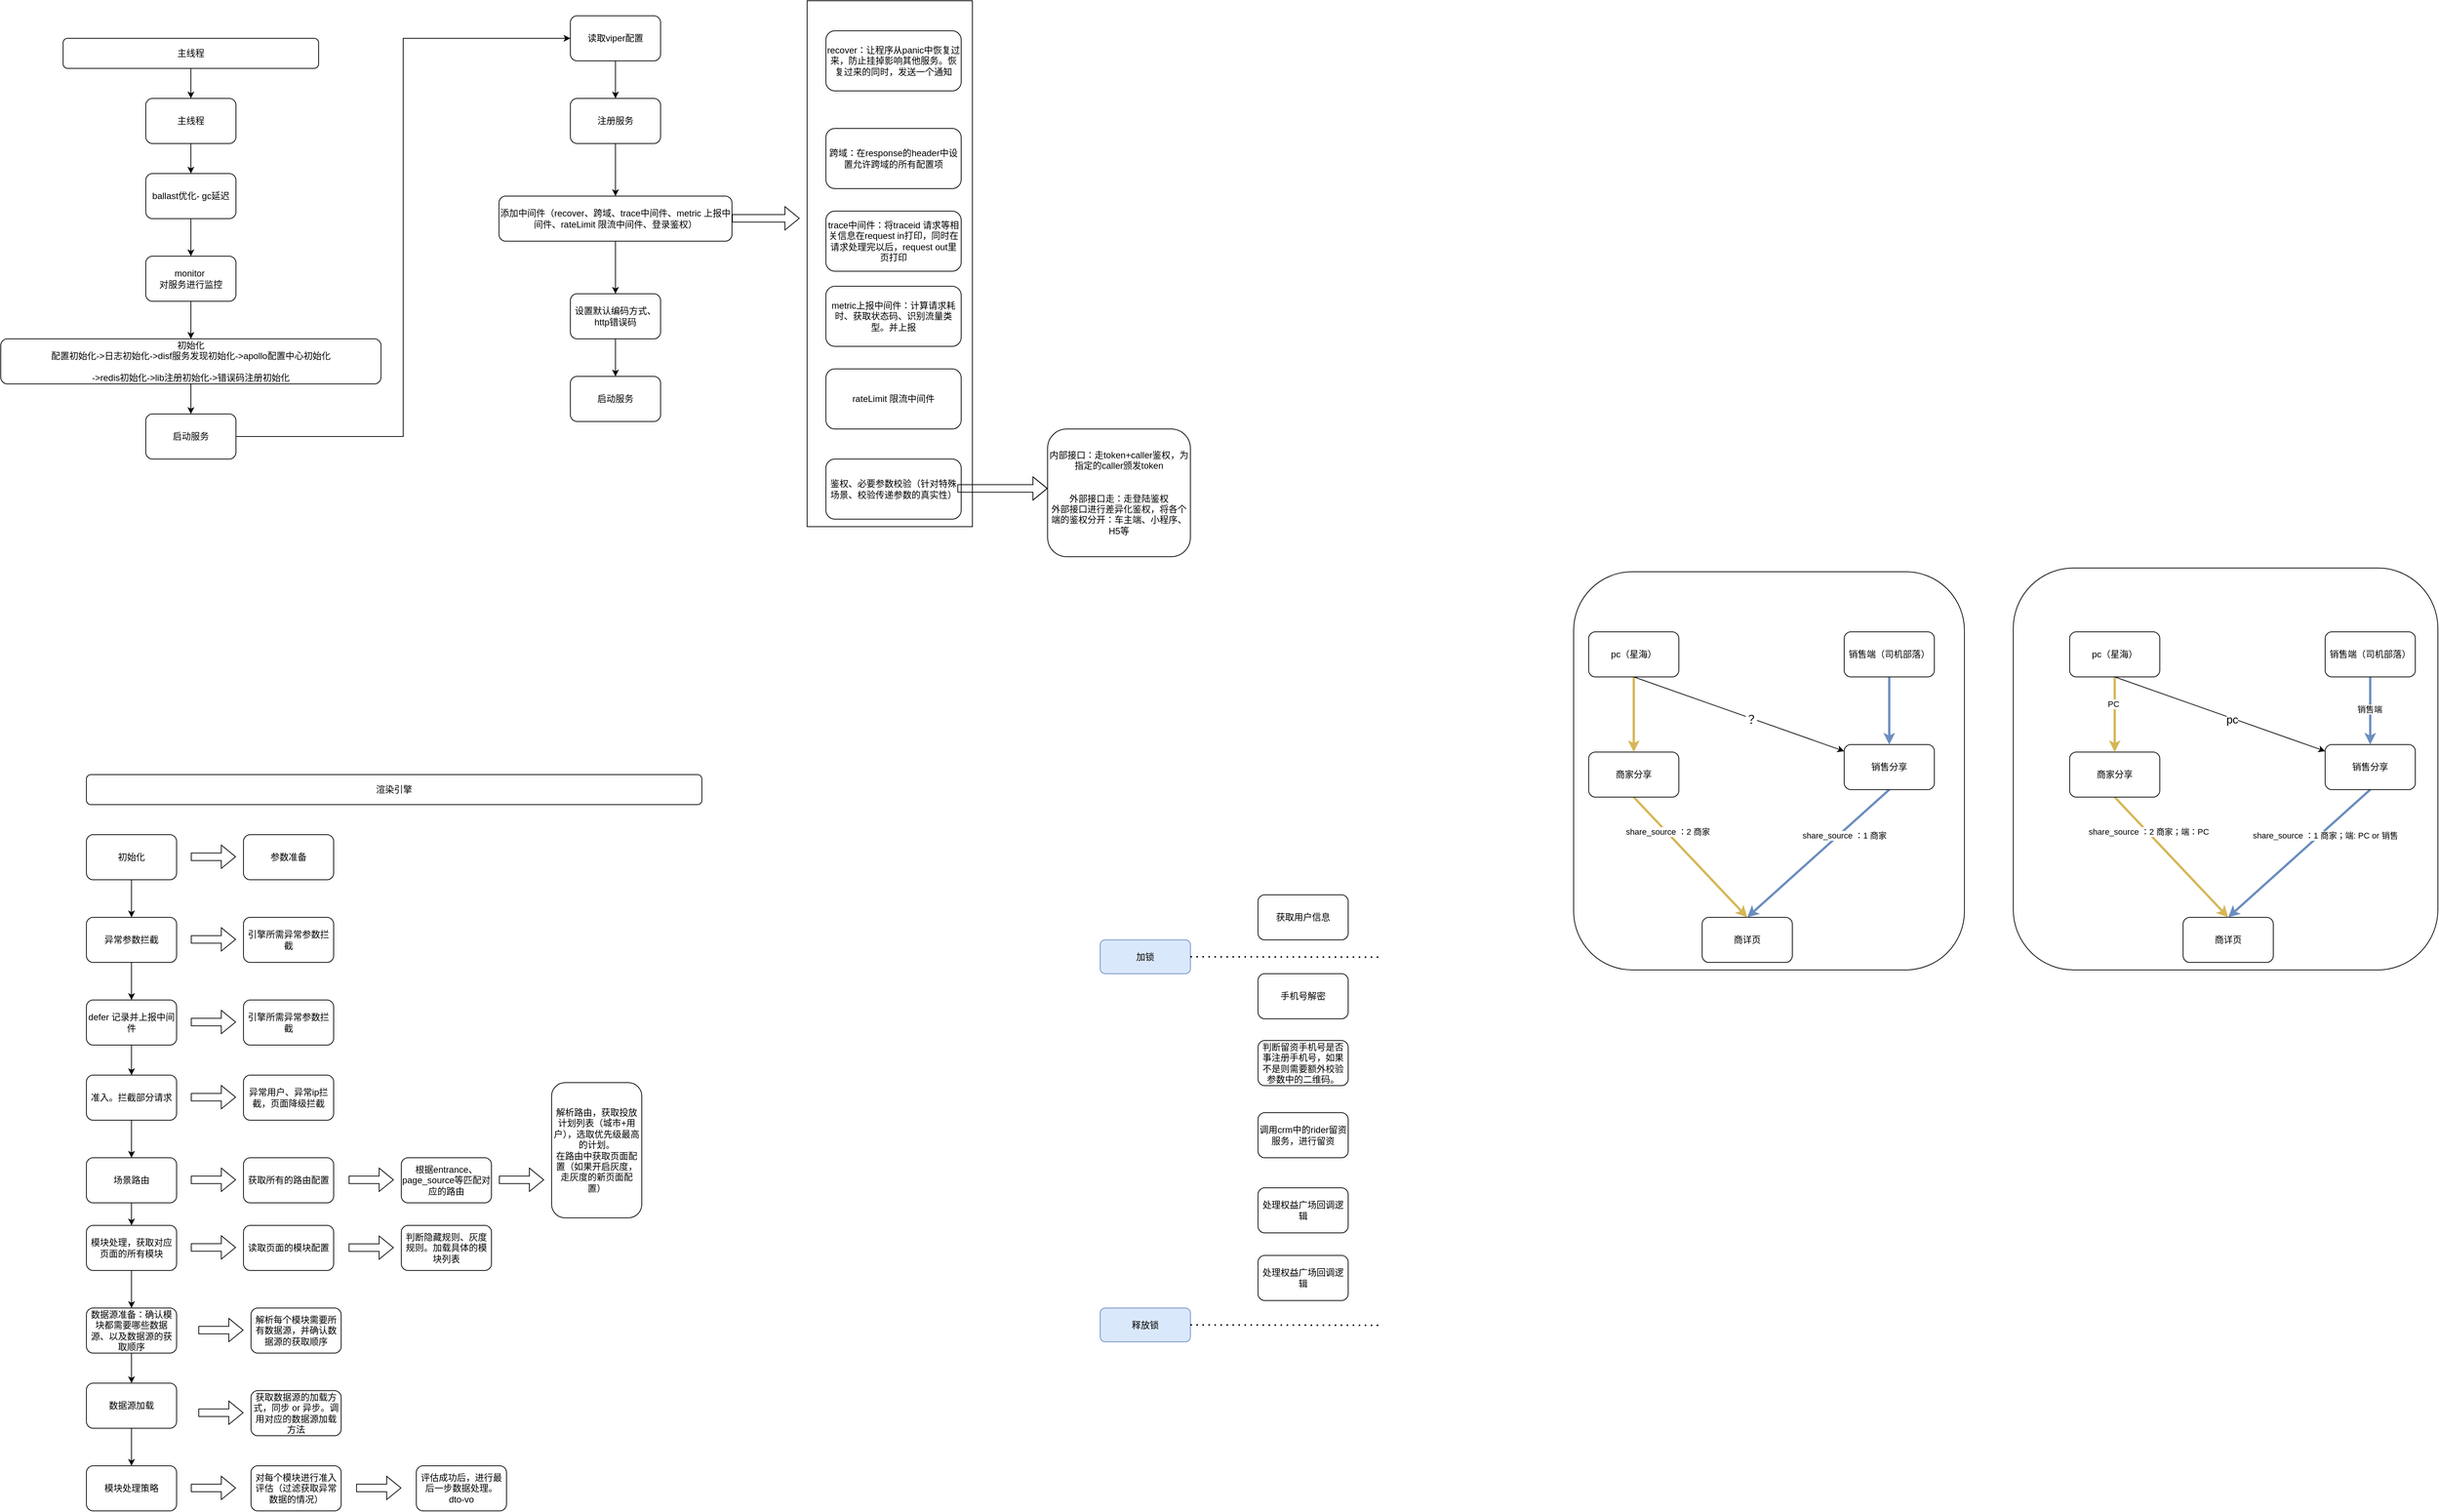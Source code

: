 <mxfile version="24.4.13" type="github">
  <diagram name="第 1 页" id="m2qNsplwGHYHztVNJcIK">
    <mxGraphModel dx="1140" dy="723" grid="1" gridSize="10" guides="1" tooltips="1" connect="1" arrows="1" fold="1" page="1" pageScale="1" pageWidth="827" pageHeight="1169" math="0" shadow="0">
      <root>
        <mxCell id="0" />
        <mxCell id="1" parent="0" />
        <mxCell id="RBHkO7N98Kv7FP020_PO-33" value="" style="rounded=1;whiteSpace=wrap;html=1;" vertex="1" parent="1">
          <mxGeometry x="2895" y="1065" width="565" height="535" as="geometry" />
        </mxCell>
        <mxCell id="RBHkO7N98Kv7FP020_PO-32" value="" style="rounded=1;whiteSpace=wrap;html=1;" vertex="1" parent="1">
          <mxGeometry x="2310" y="1070" width="520" height="530" as="geometry" />
        </mxCell>
        <mxCell id="95k89rPFp5nztIDtfaFW-7" value="" style="rounded=0;whiteSpace=wrap;html=1;" parent="1" vertex="1">
          <mxGeometry x="1290" y="310" width="220" height="700" as="geometry" />
        </mxCell>
        <mxCell id="81ZPTf6w29WsHrpijZJo-10" style="edgeStyle=orthogonalEdgeStyle;rounded=0;orthogonalLoop=1;jettySize=auto;html=1;exitX=0.5;exitY=1;exitDx=0;exitDy=0;" parent="1" source="81ZPTf6w29WsHrpijZJo-3" target="81ZPTf6w29WsHrpijZJo-5" edge="1">
          <mxGeometry relative="1" as="geometry" />
        </mxCell>
        <mxCell id="81ZPTf6w29WsHrpijZJo-3" value="主线程" style="rounded=1;whiteSpace=wrap;html=1;" parent="1" vertex="1">
          <mxGeometry x="300" y="360" width="340" height="40" as="geometry" />
        </mxCell>
        <mxCell id="81ZPTf6w29WsHrpijZJo-12" style="edgeStyle=orthogonalEdgeStyle;rounded=0;orthogonalLoop=1;jettySize=auto;html=1;exitX=0.5;exitY=1;exitDx=0;exitDy=0;entryX=0.5;entryY=0;entryDx=0;entryDy=0;" parent="1" source="81ZPTf6w29WsHrpijZJo-4" target="81ZPTf6w29WsHrpijZJo-7" edge="1">
          <mxGeometry relative="1" as="geometry" />
        </mxCell>
        <mxCell id="81ZPTf6w29WsHrpijZJo-4" value="ballast优化- gc延迟" style="rounded=1;whiteSpace=wrap;html=1;" parent="1" vertex="1">
          <mxGeometry x="410" y="540" width="120" height="60" as="geometry" />
        </mxCell>
        <mxCell id="81ZPTf6w29WsHrpijZJo-11" style="edgeStyle=orthogonalEdgeStyle;rounded=0;orthogonalLoop=1;jettySize=auto;html=1;exitX=0.5;exitY=1;exitDx=0;exitDy=0;entryX=0.5;entryY=0;entryDx=0;entryDy=0;" parent="1" source="81ZPTf6w29WsHrpijZJo-5" target="81ZPTf6w29WsHrpijZJo-4" edge="1">
          <mxGeometry relative="1" as="geometry" />
        </mxCell>
        <mxCell id="81ZPTf6w29WsHrpijZJo-5" value="主线程" style="rounded=1;whiteSpace=wrap;html=1;" parent="1" vertex="1">
          <mxGeometry x="410" y="440" width="120" height="60" as="geometry" />
        </mxCell>
        <mxCell id="81ZPTf6w29WsHrpijZJo-19" style="edgeStyle=orthogonalEdgeStyle;rounded=0;orthogonalLoop=1;jettySize=auto;html=1;exitX=0.5;exitY=1;exitDx=0;exitDy=0;" parent="1" source="81ZPTf6w29WsHrpijZJo-6" target="81ZPTf6w29WsHrpijZJo-15" edge="1">
          <mxGeometry relative="1" as="geometry" />
        </mxCell>
        <mxCell id="81ZPTf6w29WsHrpijZJo-6" value="读取viper配置" style="rounded=1;whiteSpace=wrap;html=1;" parent="1" vertex="1">
          <mxGeometry x="975" y="330" width="120" height="60" as="geometry" />
        </mxCell>
        <mxCell id="81ZPTf6w29WsHrpijZJo-13" style="edgeStyle=orthogonalEdgeStyle;rounded=0;orthogonalLoop=1;jettySize=auto;html=1;exitX=0.5;exitY=1;exitDx=0;exitDy=0;entryX=0.5;entryY=0;entryDx=0;entryDy=0;" parent="1" source="81ZPTf6w29WsHrpijZJo-7" target="81ZPTf6w29WsHrpijZJo-8" edge="1">
          <mxGeometry relative="1" as="geometry" />
        </mxCell>
        <mxCell id="81ZPTf6w29WsHrpijZJo-7" value="monitor&amp;nbsp;&lt;div&gt;对服务进行监控&lt;/div&gt;" style="rounded=1;whiteSpace=wrap;html=1;" parent="1" vertex="1">
          <mxGeometry x="410" y="650" width="120" height="60" as="geometry" />
        </mxCell>
        <mxCell id="81ZPTf6w29WsHrpijZJo-14" style="edgeStyle=orthogonalEdgeStyle;rounded=0;orthogonalLoop=1;jettySize=auto;html=1;exitX=0.5;exitY=1;exitDx=0;exitDy=0;" parent="1" source="81ZPTf6w29WsHrpijZJo-8" target="81ZPTf6w29WsHrpijZJo-9" edge="1">
          <mxGeometry relative="1" as="geometry" />
        </mxCell>
        <mxCell id="81ZPTf6w29WsHrpijZJo-8" value="初始化&lt;div&gt;&lt;div&gt;配置初始化-&amp;gt;日志初始化-&amp;gt;disf服务发现初始化-&amp;gt;apollo配置中心初始化&lt;/div&gt;&lt;div&gt;&amp;nbsp; &amp;nbsp;&amp;nbsp;&lt;/div&gt;&lt;div&gt;-&amp;gt;redis初始化-&amp;gt;lib注册初始化-&amp;gt;错误码注册初始化&lt;/div&gt;&lt;/div&gt;" style="rounded=1;whiteSpace=wrap;html=1;" parent="1" vertex="1">
          <mxGeometry x="217" y="760" width="506" height="60" as="geometry" />
        </mxCell>
        <mxCell id="81ZPTf6w29WsHrpijZJo-18" style="rounded=0;orthogonalLoop=1;jettySize=auto;html=1;exitX=1;exitY=0.5;exitDx=0;exitDy=0;entryX=0;entryY=0.5;entryDx=0;entryDy=0;edgeStyle=orthogonalEdgeStyle;" parent="1" source="81ZPTf6w29WsHrpijZJo-9" target="81ZPTf6w29WsHrpijZJo-6" edge="1">
          <mxGeometry relative="1" as="geometry" />
        </mxCell>
        <mxCell id="81ZPTf6w29WsHrpijZJo-9" value="启动服务" style="rounded=1;whiteSpace=wrap;html=1;" parent="1" vertex="1">
          <mxGeometry x="410" y="860" width="120" height="60" as="geometry" />
        </mxCell>
        <mxCell id="81ZPTf6w29WsHrpijZJo-20" style="edgeStyle=orthogonalEdgeStyle;rounded=0;orthogonalLoop=1;jettySize=auto;html=1;exitX=0.5;exitY=1;exitDx=0;exitDy=0;" parent="1" source="81ZPTf6w29WsHrpijZJo-15" target="81ZPTf6w29WsHrpijZJo-16" edge="1">
          <mxGeometry relative="1" as="geometry" />
        </mxCell>
        <mxCell id="81ZPTf6w29WsHrpijZJo-15" value="注册服务" style="rounded=1;whiteSpace=wrap;html=1;" parent="1" vertex="1">
          <mxGeometry x="975" y="440" width="120" height="60" as="geometry" />
        </mxCell>
        <mxCell id="81ZPTf6w29WsHrpijZJo-21" style="edgeStyle=orthogonalEdgeStyle;rounded=0;orthogonalLoop=1;jettySize=auto;html=1;exitX=0.5;exitY=1;exitDx=0;exitDy=0;entryX=0.5;entryY=0;entryDx=0;entryDy=0;" parent="1" source="81ZPTf6w29WsHrpijZJo-16" target="81ZPTf6w29WsHrpijZJo-17" edge="1">
          <mxGeometry relative="1" as="geometry" />
        </mxCell>
        <mxCell id="81ZPTf6w29WsHrpijZJo-16" value="添加中间件（recover、跨域、trace中间件、metric 上报中间件、rateLimit 限流中间件、登录鉴权）" style="rounded=1;whiteSpace=wrap;html=1;" parent="1" vertex="1">
          <mxGeometry x="880" y="570" width="310" height="60" as="geometry" />
        </mxCell>
        <mxCell id="gUGXTbBGe3uuQuenIkA3-2" style="edgeStyle=orthogonalEdgeStyle;rounded=0;orthogonalLoop=1;jettySize=auto;html=1;exitX=0.5;exitY=1;exitDx=0;exitDy=0;" parent="1" source="81ZPTf6w29WsHrpijZJo-17" target="gUGXTbBGe3uuQuenIkA3-1" edge="1">
          <mxGeometry relative="1" as="geometry" />
        </mxCell>
        <mxCell id="81ZPTf6w29WsHrpijZJo-17" value="设置默认编码方式、http错误码" style="rounded=1;whiteSpace=wrap;html=1;" parent="1" vertex="1">
          <mxGeometry x="975" y="700" width="120" height="60" as="geometry" />
        </mxCell>
        <mxCell id="gUGXTbBGe3uuQuenIkA3-1" value="启动服务" style="rounded=1;whiteSpace=wrap;html=1;" parent="1" vertex="1">
          <mxGeometry x="975" y="810" width="120" height="60" as="geometry" />
        </mxCell>
        <mxCell id="gUGXTbBGe3uuQuenIkA3-3" value="渲染引擎" style="rounded=1;whiteSpace=wrap;html=1;" parent="1" vertex="1">
          <mxGeometry x="331" y="1340" width="819" height="40" as="geometry" />
        </mxCell>
        <mxCell id="gUGXTbBGe3uuQuenIkA3-8" value="" style="shape=flexArrow;endArrow=classic;html=1;rounded=0;" parent="1" edge="1">
          <mxGeometry width="50" height="50" relative="1" as="geometry">
            <mxPoint x="1190" y="599.58" as="sourcePoint" />
            <mxPoint x="1280" y="599.58" as="targetPoint" />
          </mxGeometry>
        </mxCell>
        <mxCell id="gUGXTbBGe3uuQuenIkA3-9" value="recover：让程序从panic中恢复过来，防止挂掉影响其他服务。恢复过来的同时，发送一个通知" style="rounded=1;whiteSpace=wrap;html=1;" parent="1" vertex="1">
          <mxGeometry x="1315" y="350" width="180" height="80" as="geometry" />
        </mxCell>
        <mxCell id="gUGXTbBGe3uuQuenIkA3-10" value="trace中间件：将traceid 请求等相关信息在request in打印，同时在请求处理完以后，request out里页打印" style="rounded=1;whiteSpace=wrap;html=1;" parent="1" vertex="1">
          <mxGeometry x="1315" y="590" width="180" height="80" as="geometry" />
        </mxCell>
        <mxCell id="gUGXTbBGe3uuQuenIkA3-11" value="跨域：在response的header中设置允许跨域的所有配置项" style="rounded=1;whiteSpace=wrap;html=1;" parent="1" vertex="1">
          <mxGeometry x="1315" y="480" width="180" height="80" as="geometry" />
        </mxCell>
        <mxCell id="95k89rPFp5nztIDtfaFW-2" value="metric上报中间件：计算请求耗时、获取状态码、识别流量类型。并上报" style="rounded=1;whiteSpace=wrap;html=1;" parent="1" vertex="1">
          <mxGeometry x="1315" y="690" width="180" height="80" as="geometry" />
        </mxCell>
        <mxCell id="95k89rPFp5nztIDtfaFW-3" value="rateLimit 限流中间件" style="rounded=1;whiteSpace=wrap;html=1;" parent="1" vertex="1">
          <mxGeometry x="1315" y="800" width="180" height="80" as="geometry" />
        </mxCell>
        <mxCell id="95k89rPFp5nztIDtfaFW-4" value="鉴权、必要参数校验（针对特殊场景、校验传递参数的真实性）" style="rounded=1;whiteSpace=wrap;html=1;" parent="1" vertex="1">
          <mxGeometry x="1315" y="920" width="180" height="80" as="geometry" />
        </mxCell>
        <mxCell id="95k89rPFp5nztIDtfaFW-5" value="" style="shape=flexArrow;endArrow=classic;html=1;rounded=0;" parent="1" edge="1">
          <mxGeometry width="50" height="50" relative="1" as="geometry">
            <mxPoint x="1490" y="959.17" as="sourcePoint" />
            <mxPoint x="1610" y="959.17" as="targetPoint" />
            <Array as="points">
              <mxPoint x="1505" y="959.17" />
            </Array>
          </mxGeometry>
        </mxCell>
        <mxCell id="95k89rPFp5nztIDtfaFW-6" value="内部接口：走token+caller鉴权，为指定的caller颁发token&lt;div&gt;&lt;span style=&quot;background-color: initial;&quot;&gt;&lt;br&gt;&lt;/span&gt;&lt;/div&gt;&lt;div&gt;&lt;span style=&quot;background-color: initial;&quot;&gt;&lt;br&gt;&lt;/span&gt;&lt;/div&gt;&lt;div&gt;&lt;span style=&quot;background-color: initial;&quot;&gt;外部接口走：走登陆鉴权&lt;/span&gt;&lt;div&gt;外部接口进行差异化鉴权，将各个端的鉴权分开：车主端、小程序、H5等&lt;/div&gt;&lt;/div&gt;" style="rounded=1;whiteSpace=wrap;html=1;" parent="1" vertex="1">
          <mxGeometry x="1610" y="880" width="190" height="170" as="geometry" />
        </mxCell>
        <mxCell id="95k89rPFp5nztIDtfaFW-16" style="edgeStyle=orthogonalEdgeStyle;rounded=0;orthogonalLoop=1;jettySize=auto;html=1;exitX=0.5;exitY=1;exitDx=0;exitDy=0;" parent="1" source="95k89rPFp5nztIDtfaFW-9" target="95k89rPFp5nztIDtfaFW-10" edge="1">
          <mxGeometry relative="1" as="geometry" />
        </mxCell>
        <mxCell id="95k89rPFp5nztIDtfaFW-9" value="初始化" style="rounded=1;whiteSpace=wrap;html=1;" parent="1" vertex="1">
          <mxGeometry x="331" y="1420" width="120" height="60" as="geometry" />
        </mxCell>
        <mxCell id="95k89rPFp5nztIDtfaFW-17" style="edgeStyle=orthogonalEdgeStyle;rounded=0;orthogonalLoop=1;jettySize=auto;html=1;exitX=0.5;exitY=1;exitDx=0;exitDy=0;" parent="1" source="95k89rPFp5nztIDtfaFW-10" target="95k89rPFp5nztIDtfaFW-11" edge="1">
          <mxGeometry relative="1" as="geometry" />
        </mxCell>
        <mxCell id="95k89rPFp5nztIDtfaFW-10" value="异常参数拦截" style="rounded=1;whiteSpace=wrap;html=1;" parent="1" vertex="1">
          <mxGeometry x="331" y="1530" width="120" height="60" as="geometry" />
        </mxCell>
        <mxCell id="95k89rPFp5nztIDtfaFW-18" style="edgeStyle=orthogonalEdgeStyle;rounded=0;orthogonalLoop=1;jettySize=auto;html=1;exitX=0.5;exitY=1;exitDx=0;exitDy=0;" parent="1" source="95k89rPFp5nztIDtfaFW-11" target="95k89rPFp5nztIDtfaFW-12" edge="1">
          <mxGeometry relative="1" as="geometry" />
        </mxCell>
        <mxCell id="95k89rPFp5nztIDtfaFW-11" value="defer 记录并上报中间件" style="rounded=1;whiteSpace=wrap;html=1;" parent="1" vertex="1">
          <mxGeometry x="331" y="1640" width="120" height="60" as="geometry" />
        </mxCell>
        <mxCell id="95k89rPFp5nztIDtfaFW-19" style="edgeStyle=orthogonalEdgeStyle;rounded=0;orthogonalLoop=1;jettySize=auto;html=1;exitX=0.5;exitY=1;exitDx=0;exitDy=0;" parent="1" source="95k89rPFp5nztIDtfaFW-12" target="95k89rPFp5nztIDtfaFW-13" edge="1">
          <mxGeometry relative="1" as="geometry" />
        </mxCell>
        <mxCell id="95k89rPFp5nztIDtfaFW-12" value="准入。拦截部分请求&lt;span style=&quot;color: rgba(0, 0, 0, 0); font-family: monospace; font-size: 0px; text-align: start; text-wrap: nowrap;&quot;&gt;%3CmxGraphModel%3E%3Croot%3E%3CmxCell%20id%3D%220%22%2F%3E%3CmxCell%20id%3D%221%22%20parent%3D%220%22%2F%3E%3CmxCell%20id%3D%222%22%20value%3D%22defer%20%E8%AE%B0%E5%BD%95%E5%B9%B6%E4%B8%8A%E6%8A%A5%E4%B8%AD%E9%97%B4%E4%BB%B6%22%20style%3D%22rounded%3D1%3BwhiteSpace%3Dwrap%3Bhtml%3D1%3B%22%20vertex%3D%221%22%20parent%3D%221%22%3E%3CmxGeometry%20x%3D%22680%22%20y%3D%221420%22%20width%3D%22120%22%20height%3D%2260%22%20as%3D%22geometry%22%2F%3E%3C%2FmxCell%3E%3C%2Froot%3E%3C%2FmxGraphModel%3E&lt;/span&gt;" style="rounded=1;whiteSpace=wrap;html=1;" parent="1" vertex="1">
          <mxGeometry x="331" y="1740" width="120" height="60" as="geometry" />
        </mxCell>
        <mxCell id="95k89rPFp5nztIDtfaFW-20" style="edgeStyle=orthogonalEdgeStyle;rounded=0;orthogonalLoop=1;jettySize=auto;html=1;exitX=0.5;exitY=1;exitDx=0;exitDy=0;" parent="1" source="95k89rPFp5nztIDtfaFW-13" target="95k89rPFp5nztIDtfaFW-14" edge="1">
          <mxGeometry relative="1" as="geometry" />
        </mxCell>
        <mxCell id="95k89rPFp5nztIDtfaFW-13" value="场景路由" style="rounded=1;whiteSpace=wrap;html=1;" parent="1" vertex="1">
          <mxGeometry x="331" y="1850" width="120" height="60" as="geometry" />
        </mxCell>
        <mxCell id="95k89rPFp5nztIDtfaFW-21" style="edgeStyle=orthogonalEdgeStyle;rounded=0;orthogonalLoop=1;jettySize=auto;html=1;exitX=0.5;exitY=1;exitDx=0;exitDy=0;" parent="1" source="95k89rPFp5nztIDtfaFW-14" target="95k89rPFp5nztIDtfaFW-22" edge="1">
          <mxGeometry relative="1" as="geometry">
            <mxPoint x="391.0" y="2050" as="targetPoint" />
          </mxGeometry>
        </mxCell>
        <mxCell id="95k89rPFp5nztIDtfaFW-14" value="模块处理，获取对应页面的所有模块" style="rounded=1;whiteSpace=wrap;html=1;" parent="1" vertex="1">
          <mxGeometry x="331" y="1940" width="120" height="60" as="geometry" />
        </mxCell>
        <mxCell id="95k89rPFp5nztIDtfaFW-25" style="edgeStyle=orthogonalEdgeStyle;rounded=0;orthogonalLoop=1;jettySize=auto;html=1;exitX=0.5;exitY=1;exitDx=0;exitDy=0;" parent="1" source="95k89rPFp5nztIDtfaFW-22" target="95k89rPFp5nztIDtfaFW-24" edge="1">
          <mxGeometry relative="1" as="geometry" />
        </mxCell>
        <mxCell id="95k89rPFp5nztIDtfaFW-22" value="数据源准备：确认模块都需要哪些数据源、以及数据源的获取顺序" style="rounded=1;whiteSpace=wrap;html=1;" parent="1" vertex="1">
          <mxGeometry x="331" y="2050" width="120" height="60" as="geometry" />
        </mxCell>
        <mxCell id="95k89rPFp5nztIDtfaFW-27" style="edgeStyle=orthogonalEdgeStyle;rounded=0;orthogonalLoop=1;jettySize=auto;html=1;exitX=0.5;exitY=1;exitDx=0;exitDy=0;" parent="1" source="95k89rPFp5nztIDtfaFW-24" target="95k89rPFp5nztIDtfaFW-26" edge="1">
          <mxGeometry relative="1" as="geometry" />
        </mxCell>
        <mxCell id="95k89rPFp5nztIDtfaFW-24" value="数据源加载" style="rounded=1;whiteSpace=wrap;html=1;" parent="1" vertex="1">
          <mxGeometry x="331" y="2150" width="120" height="60" as="geometry" />
        </mxCell>
        <mxCell id="95k89rPFp5nztIDtfaFW-26" value="模块处理策略" style="rounded=1;whiteSpace=wrap;html=1;" parent="1" vertex="1">
          <mxGeometry x="331" y="2260" width="120" height="60" as="geometry" />
        </mxCell>
        <mxCell id="95k89rPFp5nztIDtfaFW-29" value="" style="shape=flexArrow;endArrow=classic;html=1;rounded=0;" parent="1" edge="1">
          <mxGeometry width="50" height="50" relative="1" as="geometry">
            <mxPoint x="470" y="1449.33" as="sourcePoint" />
            <mxPoint x="530" y="1449.33" as="targetPoint" />
          </mxGeometry>
        </mxCell>
        <mxCell id="95k89rPFp5nztIDtfaFW-30" value="参数准备" style="rounded=1;whiteSpace=wrap;html=1;" parent="1" vertex="1">
          <mxGeometry x="540" y="1420" width="120" height="60" as="geometry" />
        </mxCell>
        <mxCell id="95k89rPFp5nztIDtfaFW-31" value="" style="shape=flexArrow;endArrow=classic;html=1;rounded=0;" parent="1" edge="1">
          <mxGeometry width="50" height="50" relative="1" as="geometry">
            <mxPoint x="470" y="1559.33" as="sourcePoint" />
            <mxPoint x="530" y="1559.33" as="targetPoint" />
          </mxGeometry>
        </mxCell>
        <mxCell id="95k89rPFp5nztIDtfaFW-32" value="引擎所需异常参数拦截" style="rounded=1;whiteSpace=wrap;html=1;" parent="1" vertex="1">
          <mxGeometry x="540" y="1530" width="120" height="60" as="geometry" />
        </mxCell>
        <mxCell id="95k89rPFp5nztIDtfaFW-33" value="" style="shape=flexArrow;endArrow=classic;html=1;rounded=0;" parent="1" edge="1">
          <mxGeometry width="50" height="50" relative="1" as="geometry">
            <mxPoint x="470" y="1669.33" as="sourcePoint" />
            <mxPoint x="530" y="1669.33" as="targetPoint" />
          </mxGeometry>
        </mxCell>
        <mxCell id="95k89rPFp5nztIDtfaFW-34" value="引擎所需异常参数拦截" style="rounded=1;whiteSpace=wrap;html=1;" parent="1" vertex="1">
          <mxGeometry x="540" y="1640" width="120" height="60" as="geometry" />
        </mxCell>
        <mxCell id="95k89rPFp5nztIDtfaFW-35" value="" style="shape=flexArrow;endArrow=classic;html=1;rounded=0;" parent="1" edge="1">
          <mxGeometry width="50" height="50" relative="1" as="geometry">
            <mxPoint x="470" y="1769.33" as="sourcePoint" />
            <mxPoint x="530" y="1769.33" as="targetPoint" />
          </mxGeometry>
        </mxCell>
        <mxCell id="95k89rPFp5nztIDtfaFW-36" value="异常用户、异常ip拦截，页面降级拦截" style="rounded=1;whiteSpace=wrap;html=1;" parent="1" vertex="1">
          <mxGeometry x="540" y="1740" width="120" height="60" as="geometry" />
        </mxCell>
        <mxCell id="95k89rPFp5nztIDtfaFW-38" value="" style="shape=flexArrow;endArrow=classic;html=1;rounded=0;" parent="1" edge="1">
          <mxGeometry width="50" height="50" relative="1" as="geometry">
            <mxPoint x="470" y="1879.33" as="sourcePoint" />
            <mxPoint x="530" y="1879.33" as="targetPoint" />
          </mxGeometry>
        </mxCell>
        <mxCell id="95k89rPFp5nztIDtfaFW-39" value="获取所有的路由配置" style="rounded=1;whiteSpace=wrap;html=1;" parent="1" vertex="1">
          <mxGeometry x="540" y="1850" width="120" height="60" as="geometry" />
        </mxCell>
        <mxCell id="95k89rPFp5nztIDtfaFW-41" value="" style="shape=flexArrow;endArrow=classic;html=1;rounded=0;" parent="1" edge="1">
          <mxGeometry width="50" height="50" relative="1" as="geometry">
            <mxPoint x="680" y="1879.33" as="sourcePoint" />
            <mxPoint x="740" y="1879.33" as="targetPoint" />
          </mxGeometry>
        </mxCell>
        <mxCell id="95k89rPFp5nztIDtfaFW-42" value="根据entrance、page_source等匹配对应的路由" style="rounded=1;whiteSpace=wrap;html=1;" parent="1" vertex="1">
          <mxGeometry x="750" y="1850" width="120" height="60" as="geometry" />
        </mxCell>
        <mxCell id="95k89rPFp5nztIDtfaFW-44" value="" style="shape=flexArrow;endArrow=classic;html=1;rounded=0;" parent="1" edge="1">
          <mxGeometry width="50" height="50" relative="1" as="geometry">
            <mxPoint x="880" y="1879.33" as="sourcePoint" />
            <mxPoint x="940" y="1879.33" as="targetPoint" />
          </mxGeometry>
        </mxCell>
        <mxCell id="95k89rPFp5nztIDtfaFW-45" value="解析路由，获取投放计划列表（城市+用户），选取优先级最高的计划。&lt;div&gt;在路由中获取页面配置（如果开启灰度，走灰度的新页面配置）&lt;br&gt;&lt;/div&gt;" style="rounded=1;whiteSpace=wrap;html=1;" parent="1" vertex="1">
          <mxGeometry x="950" y="1750" width="120" height="180" as="geometry" />
        </mxCell>
        <mxCell id="95k89rPFp5nztIDtfaFW-48" value="" style="shape=flexArrow;endArrow=classic;html=1;rounded=0;" parent="1" edge="1">
          <mxGeometry width="50" height="50" relative="1" as="geometry">
            <mxPoint x="470" y="1969.33" as="sourcePoint" />
            <mxPoint x="530" y="1969.33" as="targetPoint" />
          </mxGeometry>
        </mxCell>
        <mxCell id="95k89rPFp5nztIDtfaFW-49" value="读取页面的模块配置" style="rounded=1;whiteSpace=wrap;html=1;" parent="1" vertex="1">
          <mxGeometry x="540" y="1940" width="120" height="60" as="geometry" />
        </mxCell>
        <mxCell id="95k89rPFp5nztIDtfaFW-50" value="判断隐藏规则、灰度规则。加载具体的模块列表" style="rounded=1;whiteSpace=wrap;html=1;" parent="1" vertex="1">
          <mxGeometry x="750" y="1940" width="120" height="60" as="geometry" />
        </mxCell>
        <mxCell id="95k89rPFp5nztIDtfaFW-51" value="" style="shape=flexArrow;endArrow=classic;html=1;rounded=0;" parent="1" edge="1">
          <mxGeometry width="50" height="50" relative="1" as="geometry">
            <mxPoint x="680" y="1969.62" as="sourcePoint" />
            <mxPoint x="740" y="1969.62" as="targetPoint" />
          </mxGeometry>
        </mxCell>
        <mxCell id="95k89rPFp5nztIDtfaFW-54" value="" style="shape=flexArrow;endArrow=classic;html=1;rounded=0;" parent="1" edge="1">
          <mxGeometry width="50" height="50" relative="1" as="geometry">
            <mxPoint x="480" y="2079.33" as="sourcePoint" />
            <mxPoint x="540" y="2079.33" as="targetPoint" />
          </mxGeometry>
        </mxCell>
        <mxCell id="95k89rPFp5nztIDtfaFW-55" value="解析每个模块需要所有数据源，并确认数据源的获取顺序" style="rounded=1;whiteSpace=wrap;html=1;" parent="1" vertex="1">
          <mxGeometry x="550" y="2050" width="120" height="60" as="geometry" />
        </mxCell>
        <mxCell id="95k89rPFp5nztIDtfaFW-57" value="" style="shape=flexArrow;endArrow=classic;html=1;rounded=0;" parent="1" edge="1">
          <mxGeometry width="50" height="50" relative="1" as="geometry">
            <mxPoint x="480" y="2189.33" as="sourcePoint" />
            <mxPoint x="540" y="2189.33" as="targetPoint" />
          </mxGeometry>
        </mxCell>
        <mxCell id="95k89rPFp5nztIDtfaFW-58" value="获取数据源的加载方式，同步 or 异步。调用对应的数据源加载方法" style="rounded=1;whiteSpace=wrap;html=1;" parent="1" vertex="1">
          <mxGeometry x="550" y="2160" width="120" height="60" as="geometry" />
        </mxCell>
        <mxCell id="95k89rPFp5nztIDtfaFW-59" value="对每个模块进行准入评估（过滤获取异常数据的情况）" style="rounded=1;whiteSpace=wrap;html=1;" parent="1" vertex="1">
          <mxGeometry x="550" y="2260" width="120" height="60" as="geometry" />
        </mxCell>
        <mxCell id="95k89rPFp5nztIDtfaFW-60" value="" style="shape=flexArrow;endArrow=classic;html=1;rounded=0;" parent="1" edge="1">
          <mxGeometry width="50" height="50" relative="1" as="geometry">
            <mxPoint x="470" y="2289.47" as="sourcePoint" />
            <mxPoint x="530" y="2289.47" as="targetPoint" />
          </mxGeometry>
        </mxCell>
        <mxCell id="95k89rPFp5nztIDtfaFW-61" value="评估成功后，进行最后一步数据处理。&lt;div&gt;dto-vo&lt;/div&gt;" style="rounded=1;whiteSpace=wrap;html=1;" parent="1" vertex="1">
          <mxGeometry x="770" y="2260" width="120" height="60" as="geometry" />
        </mxCell>
        <mxCell id="95k89rPFp5nztIDtfaFW-62" value="" style="shape=flexArrow;endArrow=classic;html=1;rounded=0;" parent="1" edge="1">
          <mxGeometry width="50" height="50" relative="1" as="geometry">
            <mxPoint x="690" y="2289.47" as="sourcePoint" />
            <mxPoint x="750" y="2289.47" as="targetPoint" />
          </mxGeometry>
        </mxCell>
        <mxCell id="RKi0RXdLV3BBvAYUonXw-1" value="获取用户信息" style="rounded=1;whiteSpace=wrap;html=1;" parent="1" vertex="1">
          <mxGeometry x="1890" y="1500" width="120" height="60" as="geometry" />
        </mxCell>
        <mxCell id="RKi0RXdLV3BBvAYUonXw-2" value="加锁" style="rounded=1;whiteSpace=wrap;html=1;fillColor=#dae8fc;strokeColor=#6c8ebf;" parent="1" vertex="1">
          <mxGeometry x="1680" y="1560" width="120" height="45" as="geometry" />
        </mxCell>
        <mxCell id="RKi0RXdLV3BBvAYUonXw-3" value="手机号解密" style="rounded=1;whiteSpace=wrap;html=1;" parent="1" vertex="1">
          <mxGeometry x="1890" y="1605" width="120" height="60" as="geometry" />
        </mxCell>
        <mxCell id="RKi0RXdLV3BBvAYUonXw-4" value="" style="endArrow=none;dashed=1;html=1;dashPattern=1 3;strokeWidth=2;rounded=0;exitX=1;exitY=0.5;exitDx=0;exitDy=0;" parent="1" source="RKi0RXdLV3BBvAYUonXw-2" edge="1">
          <mxGeometry width="50" height="50" relative="1" as="geometry">
            <mxPoint x="1800" y="1705" as="sourcePoint" />
            <mxPoint x="2050" y="1583" as="targetPoint" />
          </mxGeometry>
        </mxCell>
        <mxCell id="RKi0RXdLV3BBvAYUonXw-5" value="判断留资手机号是否事注册手机号，如果不是则需要额外校验参数中的二维码。" style="rounded=1;whiteSpace=wrap;html=1;" parent="1" vertex="1">
          <mxGeometry x="1890" y="1694" width="120" height="60" as="geometry" />
        </mxCell>
        <mxCell id="RKi0RXdLV3BBvAYUonXw-6" value="调用crm中的rider留资服务，进行留资" style="rounded=1;whiteSpace=wrap;html=1;" parent="1" vertex="1">
          <mxGeometry x="1890" y="1790" width="120" height="60" as="geometry" />
        </mxCell>
        <mxCell id="RKi0RXdLV3BBvAYUonXw-7" value="处理权益广场回调逻辑" style="rounded=1;whiteSpace=wrap;html=1;" parent="1" vertex="1">
          <mxGeometry x="1890" y="1890" width="120" height="60" as="geometry" />
        </mxCell>
        <mxCell id="RKi0RXdLV3BBvAYUonXw-8" value="释放锁" style="rounded=1;whiteSpace=wrap;html=1;fillColor=#dae8fc;strokeColor=#6c8ebf;" parent="1" vertex="1">
          <mxGeometry x="1680" y="2050" width="120" height="45" as="geometry" />
        </mxCell>
        <mxCell id="RKi0RXdLV3BBvAYUonXw-9" value="" style="endArrow=none;dashed=1;html=1;dashPattern=1 3;strokeWidth=2;rounded=0;exitX=1;exitY=0.5;exitDx=0;exitDy=0;" parent="1" source="RKi0RXdLV3BBvAYUonXw-8" edge="1">
          <mxGeometry width="50" height="50" relative="1" as="geometry">
            <mxPoint x="1800" y="2195" as="sourcePoint" />
            <mxPoint x="2050" y="2073" as="targetPoint" />
          </mxGeometry>
        </mxCell>
        <mxCell id="RKi0RXdLV3BBvAYUonXw-10" value="处理权益广场回调逻辑" style="rounded=1;whiteSpace=wrap;html=1;" parent="1" vertex="1">
          <mxGeometry x="1890" y="1980" width="120" height="60" as="geometry" />
        </mxCell>
        <mxCell id="RBHkO7N98Kv7FP020_PO-2" value="商详页" style="rounded=1;whiteSpace=wrap;html=1;" vertex="1" parent="1">
          <mxGeometry x="2481" y="1530" width="120" height="60" as="geometry" />
        </mxCell>
        <mxCell id="RBHkO7N98Kv7FP020_PO-11" style="rounded=0;orthogonalLoop=1;jettySize=auto;html=1;exitX=0.5;exitY=1;exitDx=0;exitDy=0;entryX=0.5;entryY=0;entryDx=0;entryDy=0;strokeWidth=3;fillColor=#fff2cc;strokeColor=#d6b656;" edge="1" parent="1" source="RBHkO7N98Kv7FP020_PO-4" target="RBHkO7N98Kv7FP020_PO-2">
          <mxGeometry relative="1" as="geometry" />
        </mxCell>
        <mxCell id="RBHkO7N98Kv7FP020_PO-13" value="share_source ：2 商家" style="edgeLabel;html=1;align=center;verticalAlign=middle;resizable=0;points=[];" vertex="1" connectable="0" parent="RBHkO7N98Kv7FP020_PO-11">
          <mxGeometry x="-0.425" y="1" relative="1" as="geometry">
            <mxPoint as="offset" />
          </mxGeometry>
        </mxCell>
        <mxCell id="RBHkO7N98Kv7FP020_PO-4" value="商家分享" style="rounded=1;whiteSpace=wrap;html=1;" vertex="1" parent="1">
          <mxGeometry x="2330" y="1310" width="120" height="60" as="geometry" />
        </mxCell>
        <mxCell id="RBHkO7N98Kv7FP020_PO-12" style="rounded=0;orthogonalLoop=1;jettySize=auto;html=1;exitX=0.5;exitY=1;exitDx=0;exitDy=0;entryX=0.5;entryY=0;entryDx=0;entryDy=0;fillColor=#dae8fc;strokeColor=#6c8ebf;strokeWidth=3;" edge="1" parent="1" source="RBHkO7N98Kv7FP020_PO-5" target="RBHkO7N98Kv7FP020_PO-2">
          <mxGeometry relative="1" as="geometry" />
        </mxCell>
        <mxCell id="RBHkO7N98Kv7FP020_PO-14" value="share_source ：1 商家" style="edgeLabel;html=1;align=center;verticalAlign=middle;resizable=0;points=[];" vertex="1" connectable="0" parent="RBHkO7N98Kv7FP020_PO-12">
          <mxGeometry x="-0.14" y="2" relative="1" as="geometry">
            <mxPoint x="20" y="-14" as="offset" />
          </mxGeometry>
        </mxCell>
        <mxCell id="RBHkO7N98Kv7FP020_PO-5" value="销售分享" style="rounded=1;whiteSpace=wrap;html=1;" vertex="1" parent="1">
          <mxGeometry x="2670" y="1300" width="120" height="60" as="geometry" />
        </mxCell>
        <mxCell id="RBHkO7N98Kv7FP020_PO-8" style="rounded=0;orthogonalLoop=1;jettySize=auto;html=1;exitX=0.5;exitY=1;exitDx=0;exitDy=0;fillColor=#fff2cc;strokeColor=#d6b656;strokeWidth=3;" edge="1" parent="1" source="RBHkO7N98Kv7FP020_PO-6" target="RBHkO7N98Kv7FP020_PO-4">
          <mxGeometry relative="1" as="geometry" />
        </mxCell>
        <mxCell id="RBHkO7N98Kv7FP020_PO-9" style="rounded=0;orthogonalLoop=1;jettySize=auto;html=1;exitX=0.5;exitY=1;exitDx=0;exitDy=0;" edge="1" parent="1" source="RBHkO7N98Kv7FP020_PO-6" target="RBHkO7N98Kv7FP020_PO-5">
          <mxGeometry relative="1" as="geometry" />
        </mxCell>
        <mxCell id="RBHkO7N98Kv7FP020_PO-16" value="&lt;font style=&quot;font-size: 15px;&quot;&gt;？&lt;/font&gt;" style="edgeLabel;html=1;align=center;verticalAlign=middle;resizable=0;points=[];" vertex="1" connectable="0" parent="RBHkO7N98Kv7FP020_PO-9">
          <mxGeometry x="0.112" y="-1" relative="1" as="geometry">
            <mxPoint as="offset" />
          </mxGeometry>
        </mxCell>
        <mxCell id="RBHkO7N98Kv7FP020_PO-6" value="pc（星海）" style="rounded=1;whiteSpace=wrap;html=1;" vertex="1" parent="1">
          <mxGeometry x="2330" y="1150" width="120" height="60" as="geometry" />
        </mxCell>
        <mxCell id="RBHkO7N98Kv7FP020_PO-10" style="rounded=0;orthogonalLoop=1;jettySize=auto;html=1;exitX=0.5;exitY=1;exitDx=0;exitDy=0;strokeWidth=3;fillColor=#dae8fc;strokeColor=#6c8ebf;" edge="1" parent="1" source="RBHkO7N98Kv7FP020_PO-7" target="RBHkO7N98Kv7FP020_PO-5">
          <mxGeometry relative="1" as="geometry" />
        </mxCell>
        <mxCell id="RBHkO7N98Kv7FP020_PO-7" value="销售端（司机部落）" style="rounded=1;whiteSpace=wrap;html=1;" vertex="1" parent="1">
          <mxGeometry x="2670" y="1150" width="120" height="60" as="geometry" />
        </mxCell>
        <mxCell id="RBHkO7N98Kv7FP020_PO-17" value="商详页" style="rounded=1;whiteSpace=wrap;html=1;" vertex="1" parent="1">
          <mxGeometry x="3121" y="1530" width="120" height="60" as="geometry" />
        </mxCell>
        <mxCell id="RBHkO7N98Kv7FP020_PO-18" style="rounded=0;orthogonalLoop=1;jettySize=auto;html=1;exitX=0.5;exitY=1;exitDx=0;exitDy=0;entryX=0.5;entryY=0;entryDx=0;entryDy=0;strokeWidth=3;fillColor=#fff2cc;strokeColor=#d6b656;" edge="1" parent="1" source="RBHkO7N98Kv7FP020_PO-20" target="RBHkO7N98Kv7FP020_PO-17">
          <mxGeometry relative="1" as="geometry" />
        </mxCell>
        <mxCell id="RBHkO7N98Kv7FP020_PO-19" value="share_source ：2 商家；端：PC" style="edgeLabel;html=1;align=center;verticalAlign=middle;resizable=0;points=[];" vertex="1" connectable="0" parent="RBHkO7N98Kv7FP020_PO-18">
          <mxGeometry x="-0.425" y="1" relative="1" as="geometry">
            <mxPoint as="offset" />
          </mxGeometry>
        </mxCell>
        <mxCell id="RBHkO7N98Kv7FP020_PO-20" value="商家分享" style="rounded=1;whiteSpace=wrap;html=1;" vertex="1" parent="1">
          <mxGeometry x="2970" y="1310" width="120" height="60" as="geometry" />
        </mxCell>
        <mxCell id="RBHkO7N98Kv7FP020_PO-21" style="rounded=0;orthogonalLoop=1;jettySize=auto;html=1;exitX=0.5;exitY=1;exitDx=0;exitDy=0;entryX=0.5;entryY=0;entryDx=0;entryDy=0;fillColor=#dae8fc;strokeColor=#6c8ebf;strokeWidth=3;" edge="1" parent="1" source="RBHkO7N98Kv7FP020_PO-23" target="RBHkO7N98Kv7FP020_PO-17">
          <mxGeometry relative="1" as="geometry" />
        </mxCell>
        <mxCell id="RBHkO7N98Kv7FP020_PO-22" value="share_source ：1 商家；端: PC or 销售" style="edgeLabel;html=1;align=center;verticalAlign=middle;resizable=0;points=[];" vertex="1" connectable="0" parent="RBHkO7N98Kv7FP020_PO-21">
          <mxGeometry x="-0.14" y="2" relative="1" as="geometry">
            <mxPoint x="20" y="-14" as="offset" />
          </mxGeometry>
        </mxCell>
        <mxCell id="RBHkO7N98Kv7FP020_PO-23" value="销售分享" style="rounded=1;whiteSpace=wrap;html=1;" vertex="1" parent="1">
          <mxGeometry x="3310" y="1300" width="120" height="60" as="geometry" />
        </mxCell>
        <mxCell id="RBHkO7N98Kv7FP020_PO-24" style="rounded=0;orthogonalLoop=1;jettySize=auto;html=1;exitX=0.5;exitY=1;exitDx=0;exitDy=0;fillColor=#fff2cc;strokeColor=#d6b656;strokeWidth=3;" edge="1" parent="1" source="RBHkO7N98Kv7FP020_PO-27" target="RBHkO7N98Kv7FP020_PO-20">
          <mxGeometry relative="1" as="geometry" />
        </mxCell>
        <mxCell id="RBHkO7N98Kv7FP020_PO-30" value="PC" style="edgeLabel;html=1;align=center;verticalAlign=middle;resizable=0;points=[];" vertex="1" connectable="0" parent="RBHkO7N98Kv7FP020_PO-24">
          <mxGeometry x="-0.292" y="-2" relative="1" as="geometry">
            <mxPoint as="offset" />
          </mxGeometry>
        </mxCell>
        <mxCell id="RBHkO7N98Kv7FP020_PO-25" style="rounded=0;orthogonalLoop=1;jettySize=auto;html=1;exitX=0.5;exitY=1;exitDx=0;exitDy=0;" edge="1" parent="1" source="RBHkO7N98Kv7FP020_PO-27" target="RBHkO7N98Kv7FP020_PO-23">
          <mxGeometry relative="1" as="geometry" />
        </mxCell>
        <mxCell id="RBHkO7N98Kv7FP020_PO-26" value="&lt;span style=&quot;font-size: 15px;&quot;&gt;pc&lt;/span&gt;" style="edgeLabel;html=1;align=center;verticalAlign=middle;resizable=0;points=[];" vertex="1" connectable="0" parent="RBHkO7N98Kv7FP020_PO-25">
          <mxGeometry x="0.112" y="-1" relative="1" as="geometry">
            <mxPoint as="offset" />
          </mxGeometry>
        </mxCell>
        <mxCell id="RBHkO7N98Kv7FP020_PO-27" value="pc（星海）" style="rounded=1;whiteSpace=wrap;html=1;" vertex="1" parent="1">
          <mxGeometry x="2970" y="1150" width="120" height="60" as="geometry" />
        </mxCell>
        <mxCell id="RBHkO7N98Kv7FP020_PO-28" style="rounded=0;orthogonalLoop=1;jettySize=auto;html=1;exitX=0.5;exitY=1;exitDx=0;exitDy=0;strokeWidth=3;fillColor=#dae8fc;strokeColor=#6c8ebf;" edge="1" parent="1" source="RBHkO7N98Kv7FP020_PO-29" target="RBHkO7N98Kv7FP020_PO-23">
          <mxGeometry relative="1" as="geometry" />
        </mxCell>
        <mxCell id="RBHkO7N98Kv7FP020_PO-31" value="销售端" style="edgeLabel;html=1;align=center;verticalAlign=middle;resizable=0;points=[];" vertex="1" connectable="0" parent="RBHkO7N98Kv7FP020_PO-28">
          <mxGeometry x="-0.053" y="-1" relative="1" as="geometry">
            <mxPoint as="offset" />
          </mxGeometry>
        </mxCell>
        <mxCell id="RBHkO7N98Kv7FP020_PO-29" value="销售端（司机部落）" style="rounded=1;whiteSpace=wrap;html=1;" vertex="1" parent="1">
          <mxGeometry x="3310" y="1150" width="120" height="60" as="geometry" />
        </mxCell>
      </root>
    </mxGraphModel>
  </diagram>
</mxfile>
